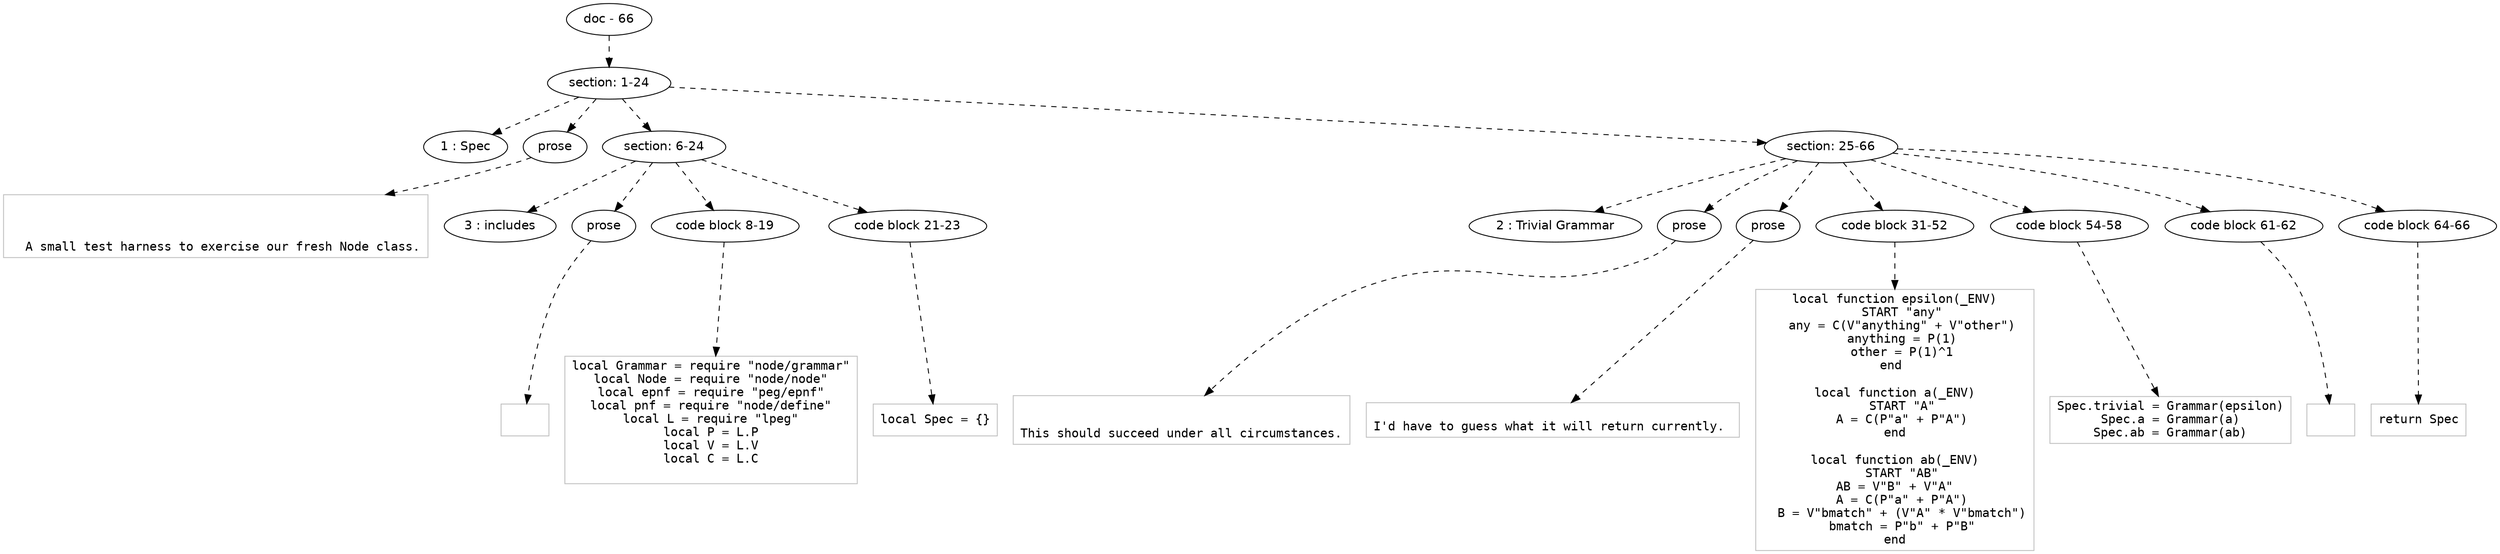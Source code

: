 digraph hierarchy {

node [fontname=Helvetica]
edge [style=dashed]

doc_0 [label="doc - 66"]


doc_0 -> { section_1}
{rank=same; section_1}

section_1 [label="section: 1-24"]


section_1 -> { header_2 prose_3 section_4 section_5}
{rank=same; header_2 prose_3 section_4 section_5}

header_2 [label="1 : Spec"]

prose_3 [label="prose"]

section_4 [label="section: 6-24"]

section_5 [label="section: 25-66"]


prose_3 -> leaf_6
leaf_6  [color=Gray,shape=rectangle,fontname=Inconsolata,label="


  A small test harness to exercise our fresh Node class.
"]
section_4 -> { header_7 prose_8 codeblock_9 codeblock_10}
{rank=same; header_7 prose_8 codeblock_9 codeblock_10}

header_7 [label="3 : includes"]

prose_8 [label="prose"]

codeblock_9 [label="code block 8-19"]

codeblock_10 [label="code block 21-23"]


prose_8 -> leaf_11
leaf_11  [color=Gray,shape=rectangle,fontname=Inconsolata,label="
"]
codeblock_9 -> leaf_12
leaf_12  [color=Gray,shape=rectangle,fontname=Inconsolata,label="local Grammar = require \"node/grammar\"
local Node = require \"node/node\"
local epnf = require \"peg/epnf\"
local pnf = require \"node/define\"
local L = require \"lpeg\"
local P = L.P
local V = L.V
local C = L.C

"]
codeblock_10 -> leaf_13
leaf_13  [color=Gray,shape=rectangle,fontname=Inconsolata,label="local Spec = {}"]
section_5 -> { header_14 prose_15 prose_16 codeblock_17 codeblock_18 codeblock_19 codeblock_20}
{rank=same; header_14 prose_15 prose_16 codeblock_17 codeblock_18 codeblock_19 codeblock_20}

header_14 [label="2 : Trivial Grammar"]

prose_15 [label="prose"]

prose_16 [label="prose"]

codeblock_17 [label="code block 31-52"]

codeblock_18 [label="code block 54-58"]

codeblock_19 [label="code block 61-62"]

codeblock_20 [label="code block 64-66"]


prose_15 -> leaf_21
leaf_21  [color=Gray,shape=rectangle,fontname=Inconsolata,label="

This should succeed under all circumstances.
"]
prose_16 -> leaf_22
leaf_22  [color=Gray,shape=rectangle,fontname=Inconsolata,label="
I'd have to guess what it will return currently. 
"]
codeblock_17 -> leaf_23
leaf_23  [color=Gray,shape=rectangle,fontname=Inconsolata,label="local function epsilon(_ENV)
  START \"any\"
  any = C(V\"anything\" + V\"other\")
  anything = P(1)
  other = P(1)^1
end 

local function a(_ENV)
  START \"A\"
  A = C(P\"a\" + P\"A\")
end

local function ab(_ENV)
  START \"AB\"
  AB = V\"B\" + V\"A\"  
  A = C(P\"a\" + P\"A\")
  B = V\"bmatch\" + (V\"A\" * V\"bmatch\")
  bmatch = P\"b\" + P\"B\"
end
"]
codeblock_18 -> leaf_24
leaf_24  [color=Gray,shape=rectangle,fontname=Inconsolata,label="Spec.trivial = Grammar(epsilon)
Spec.a = Grammar(a)
Spec.ab = Grammar(ab)"]
codeblock_19 -> leaf_25
leaf_25  [color=Gray,shape=rectangle,fontname=Inconsolata,label=""]
codeblock_20 -> leaf_26
leaf_26  [color=Gray,shape=rectangle,fontname=Inconsolata,label="return Spec"]

}

